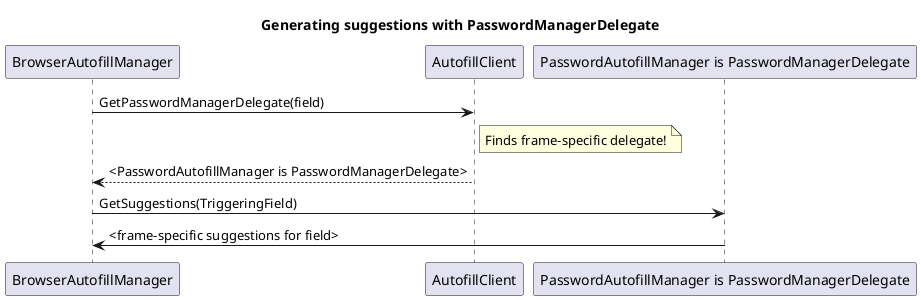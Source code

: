 ' Copyright 2025 The Chromium Authors
' Use of this source code is governed by a BSD-style license that can be
' found in the LICENSE file.

/'
 ' This sequence diagram is used in the README of this directory.
 ' Generated diagrams are by default located in
 ' `out/components/autofill/core/browser/integrators/README_seq_generate/*`.
 '
 ' It describes how the `BrowserAutofillManager` requests for each delegate
 ' whether suggestions are available. Each delegate assembles information from
 ' the available feature sources and forwards a collection of suggestion to the
 ' `BrowserAutofillManager`. The latter orders suggestions and sends them out
 ' for display.
 '/
@startuml
Title: Generating suggestions with PasswordManagerDelegate

participant BrowserAutofillManager as bam
participant AutofillClient as afc
participant "PasswordAutofillManager is PasswordManagerDelegate" as apmd

bam -> afc:  GetPasswordManagerDelegate(field)
note right of afc: Finds frame-specific delegate!
afc --> bam:  <PasswordAutofillManager is PasswordManagerDelegate>
bam -> apmd:  GetSuggestions(TriggeringField)
apmd -> bam: <frame-specific suggestions for field>
@enduml
